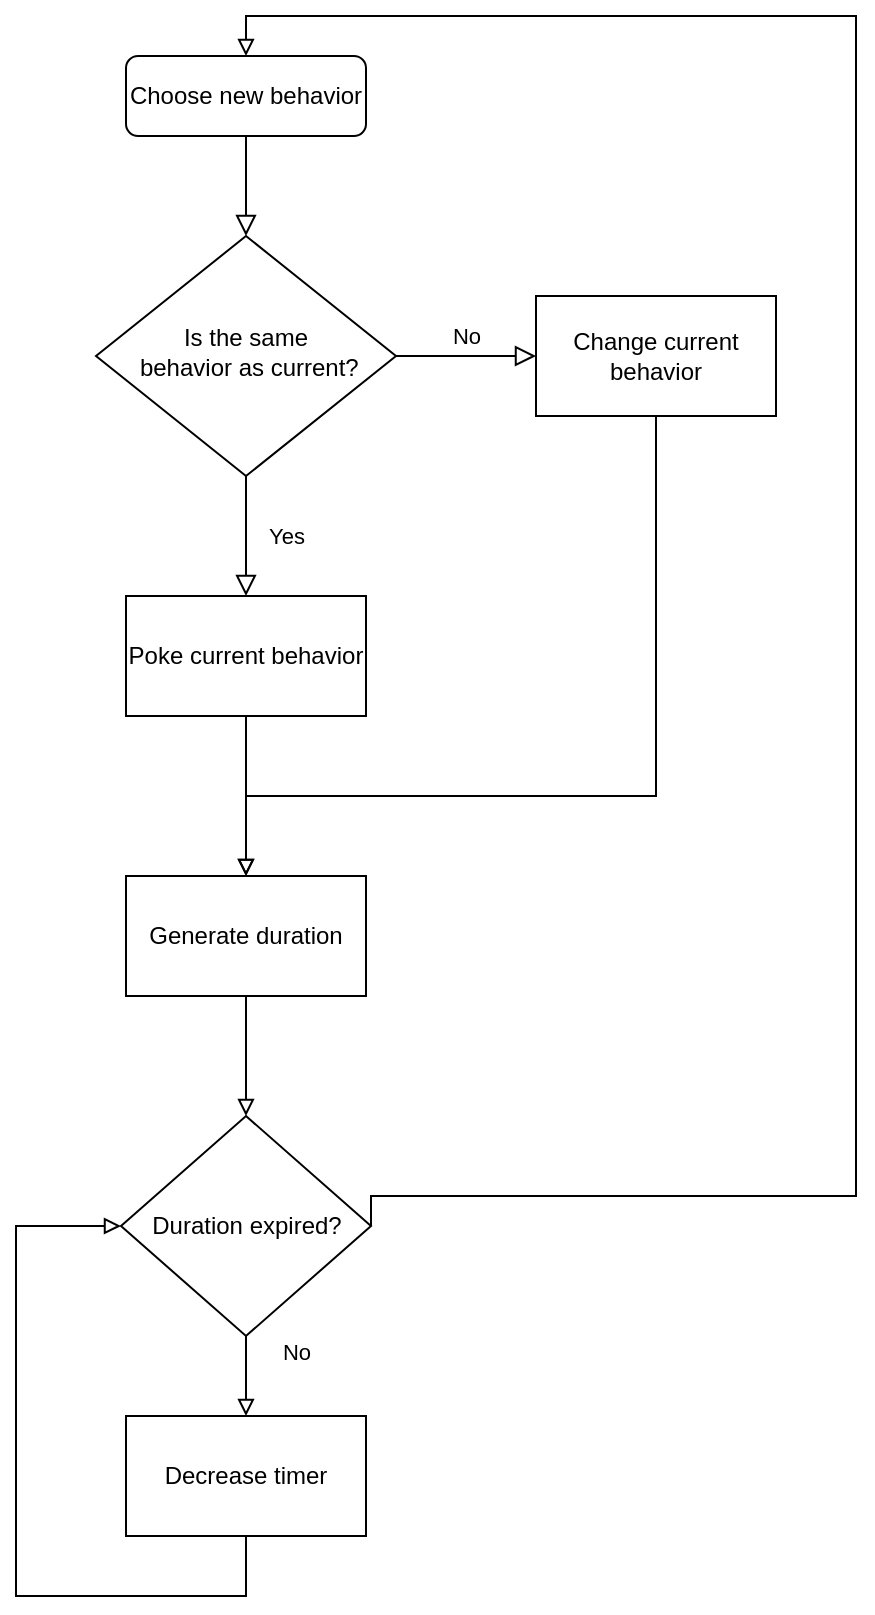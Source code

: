 <mxfile version="12.5.1" type="github">
  <diagram id="C5RBs43oDa-KdzZeNtuy" name="Page-1">
    <mxGraphModel dx="2062" dy="1123" grid="1" gridSize="10" guides="1" tooltips="1" connect="1" arrows="1" fold="1" page="1" pageScale="1" pageWidth="827" pageHeight="1169" math="0" shadow="0">
      <root>
        <mxCell id="WIyWlLk6GJQsqaUBKTNV-0"/>
        <mxCell id="WIyWlLk6GJQsqaUBKTNV-1" parent="WIyWlLk6GJQsqaUBKTNV-0"/>
        <mxCell id="WIyWlLk6GJQsqaUBKTNV-2" value="" style="rounded=0;html=1;jettySize=auto;orthogonalLoop=1;fontSize=11;endArrow=block;endFill=0;endSize=8;strokeWidth=1;shadow=0;labelBackgroundColor=none;edgeStyle=orthogonalEdgeStyle;" parent="WIyWlLk6GJQsqaUBKTNV-1" source="WIyWlLk6GJQsqaUBKTNV-3" target="WIyWlLk6GJQsqaUBKTNV-6" edge="1">
          <mxGeometry relative="1" as="geometry"/>
        </mxCell>
        <mxCell id="WIyWlLk6GJQsqaUBKTNV-3" value="Choose new behavior" style="rounded=1;whiteSpace=wrap;html=1;fontSize=12;glass=0;strokeWidth=1;shadow=0;" parent="WIyWlLk6GJQsqaUBKTNV-1" vertex="1">
          <mxGeometry x="175" y="70" width="120" height="40" as="geometry"/>
        </mxCell>
        <mxCell id="WIyWlLk6GJQsqaUBKTNV-5" value="No" style="edgeStyle=orthogonalEdgeStyle;rounded=0;html=1;jettySize=auto;orthogonalLoop=1;fontSize=11;endArrow=block;endFill=0;endSize=8;strokeWidth=1;shadow=0;labelBackgroundColor=none;" parent="WIyWlLk6GJQsqaUBKTNV-1" source="WIyWlLk6GJQsqaUBKTNV-6" target="eaCt40kiBauempKZoXGX-5" edge="1">
          <mxGeometry y="10" relative="1" as="geometry">
            <mxPoint as="offset"/>
            <mxPoint x="390" y="225" as="targetPoint"/>
          </mxGeometry>
        </mxCell>
        <mxCell id="WIyWlLk6GJQsqaUBKTNV-6" value="Is the same&lt;br&gt;&amp;nbsp;behavior as current?" style="rhombus;whiteSpace=wrap;html=1;shadow=0;fontFamily=Helvetica;fontSize=12;align=center;strokeWidth=1;spacing=6;spacingTop=-4;" parent="WIyWlLk6GJQsqaUBKTNV-1" vertex="1">
          <mxGeometry x="160" y="160" width="150" height="120" as="geometry"/>
        </mxCell>
        <mxCell id="eaCt40kiBauempKZoXGX-14" value="No" style="edgeStyle=orthogonalEdgeStyle;rounded=0;orthogonalLoop=1;jettySize=auto;html=1;entryX=0.5;entryY=0;entryDx=0;entryDy=0;endArrow=block;endFill=0;" edge="1" parent="WIyWlLk6GJQsqaUBKTNV-1" source="eaCt40kiBauempKZoXGX-2" target="eaCt40kiBauempKZoXGX-10">
          <mxGeometry x="-0.6" y="25" relative="1" as="geometry">
            <mxPoint as="offset"/>
          </mxGeometry>
        </mxCell>
        <mxCell id="eaCt40kiBauempKZoXGX-16" style="edgeStyle=orthogonalEdgeStyle;rounded=0;comic=0;orthogonalLoop=1;jettySize=auto;html=1;exitX=1;exitY=0.5;exitDx=0;exitDy=0;entryX=0.5;entryY=0;entryDx=0;entryDy=0;endArrow=block;endFill=0;" edge="1" parent="WIyWlLk6GJQsqaUBKTNV-1" source="eaCt40kiBauempKZoXGX-2" target="WIyWlLk6GJQsqaUBKTNV-3">
          <mxGeometry relative="1" as="geometry">
            <Array as="points">
              <mxPoint x="540" y="640"/>
              <mxPoint x="540" y="50"/>
              <mxPoint x="235" y="50"/>
            </Array>
          </mxGeometry>
        </mxCell>
        <mxCell id="eaCt40kiBauempKZoXGX-2" value="Duration expired?" style="rhombus;whiteSpace=wrap;html=1;" vertex="1" parent="WIyWlLk6GJQsqaUBKTNV-1">
          <mxGeometry x="172.5" y="600" width="125" height="110" as="geometry"/>
        </mxCell>
        <mxCell id="eaCt40kiBauempKZoXGX-8" style="edgeStyle=orthogonalEdgeStyle;rounded=0;orthogonalLoop=1;jettySize=auto;html=1;entryX=0.5;entryY=0;entryDx=0;entryDy=0;endArrow=block;endFill=0;" edge="1" parent="WIyWlLk6GJQsqaUBKTNV-1" source="eaCt40kiBauempKZoXGX-3" target="eaCt40kiBauempKZoXGX-6">
          <mxGeometry relative="1" as="geometry"/>
        </mxCell>
        <mxCell id="eaCt40kiBauempKZoXGX-3" value="Poke current behavior" style="rounded=0;whiteSpace=wrap;html=1;" vertex="1" parent="WIyWlLk6GJQsqaUBKTNV-1">
          <mxGeometry x="175" y="340" width="120" height="60" as="geometry"/>
        </mxCell>
        <mxCell id="eaCt40kiBauempKZoXGX-4" value="Yes" style="rounded=0;html=1;jettySize=auto;orthogonalLoop=1;fontSize=11;endArrow=block;endFill=0;endSize=8;strokeWidth=1;shadow=0;labelBackgroundColor=none;edgeStyle=orthogonalEdgeStyle;noJump=0;comic=0;" edge="1" parent="WIyWlLk6GJQsqaUBKTNV-1" source="WIyWlLk6GJQsqaUBKTNV-6" target="eaCt40kiBauempKZoXGX-3">
          <mxGeometry y="20" relative="1" as="geometry">
            <mxPoint as="offset"/>
            <mxPoint x="235" y="280" as="sourcePoint"/>
            <mxPoint x="230" y="330" as="targetPoint"/>
          </mxGeometry>
        </mxCell>
        <mxCell id="eaCt40kiBauempKZoXGX-17" style="edgeStyle=orthogonalEdgeStyle;rounded=0;comic=0;orthogonalLoop=1;jettySize=auto;html=1;entryX=0.5;entryY=0;entryDx=0;entryDy=0;endArrow=block;endFill=0;" edge="1" parent="WIyWlLk6GJQsqaUBKTNV-1" source="eaCt40kiBauempKZoXGX-5" target="eaCt40kiBauempKZoXGX-6">
          <mxGeometry relative="1" as="geometry">
            <Array as="points">
              <mxPoint x="440" y="440"/>
              <mxPoint x="235" y="440"/>
            </Array>
          </mxGeometry>
        </mxCell>
        <mxCell id="eaCt40kiBauempKZoXGX-5" value="Change current behavior" style="rounded=0;whiteSpace=wrap;html=1;" vertex="1" parent="WIyWlLk6GJQsqaUBKTNV-1">
          <mxGeometry x="380" y="190" width="120" height="60" as="geometry"/>
        </mxCell>
        <mxCell id="eaCt40kiBauempKZoXGX-9" style="edgeStyle=orthogonalEdgeStyle;rounded=0;orthogonalLoop=1;jettySize=auto;html=1;entryX=0.5;entryY=0;entryDx=0;entryDy=0;endArrow=block;endFill=0;" edge="1" parent="WIyWlLk6GJQsqaUBKTNV-1" source="eaCt40kiBauempKZoXGX-6" target="eaCt40kiBauempKZoXGX-2">
          <mxGeometry relative="1" as="geometry"/>
        </mxCell>
        <mxCell id="eaCt40kiBauempKZoXGX-6" value="Generate duration" style="rounded=0;whiteSpace=wrap;html=1;" vertex="1" parent="WIyWlLk6GJQsqaUBKTNV-1">
          <mxGeometry x="175" y="480" width="120" height="60" as="geometry"/>
        </mxCell>
        <mxCell id="eaCt40kiBauempKZoXGX-15" style="edgeStyle=orthogonalEdgeStyle;rounded=0;orthogonalLoop=1;jettySize=auto;html=1;entryX=0;entryY=0.5;entryDx=0;entryDy=0;endArrow=block;endFill=0;" edge="1" parent="WIyWlLk6GJQsqaUBKTNV-1" source="eaCt40kiBauempKZoXGX-10" target="eaCt40kiBauempKZoXGX-2">
          <mxGeometry relative="1" as="geometry">
            <Array as="points">
              <mxPoint x="235" y="840"/>
              <mxPoint x="120" y="840"/>
              <mxPoint x="120" y="655"/>
            </Array>
          </mxGeometry>
        </mxCell>
        <mxCell id="eaCt40kiBauempKZoXGX-10" value="Decrease timer" style="rounded=0;whiteSpace=wrap;html=1;" vertex="1" parent="WIyWlLk6GJQsqaUBKTNV-1">
          <mxGeometry x="175" y="750" width="120" height="60" as="geometry"/>
        </mxCell>
      </root>
    </mxGraphModel>
  </diagram>
</mxfile>
